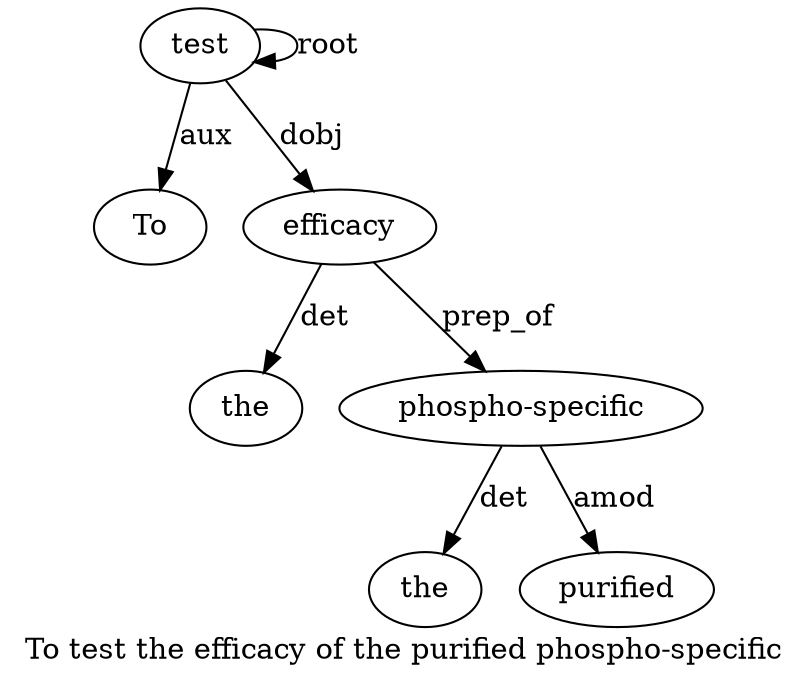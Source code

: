 digraph "To test the efficacy of the purified phospho-specific" {
label="To test the efficacy of the purified phospho-specific";
test2 [style=filled, fillcolor=white, label=test];
To1 [style=filled, fillcolor=white, label=To];
test2 -> To1  [label=aux];
test2 -> test2  [label=root];
efficacy4 [style=filled, fillcolor=white, label=efficacy];
the3 [style=filled, fillcolor=white, label=the];
efficacy4 -> the3  [label=det];
test2 -> efficacy4  [label=dobj];
"phospho-specific8" [style=filled, fillcolor=white, label="phospho-specific"];
the6 [style=filled, fillcolor=white, label=the];
"phospho-specific8" -> the6  [label=det];
purified7 [style=filled, fillcolor=white, label=purified];
"phospho-specific8" -> purified7  [label=amod];
efficacy4 -> "phospho-specific8"  [label=prep_of];
}
